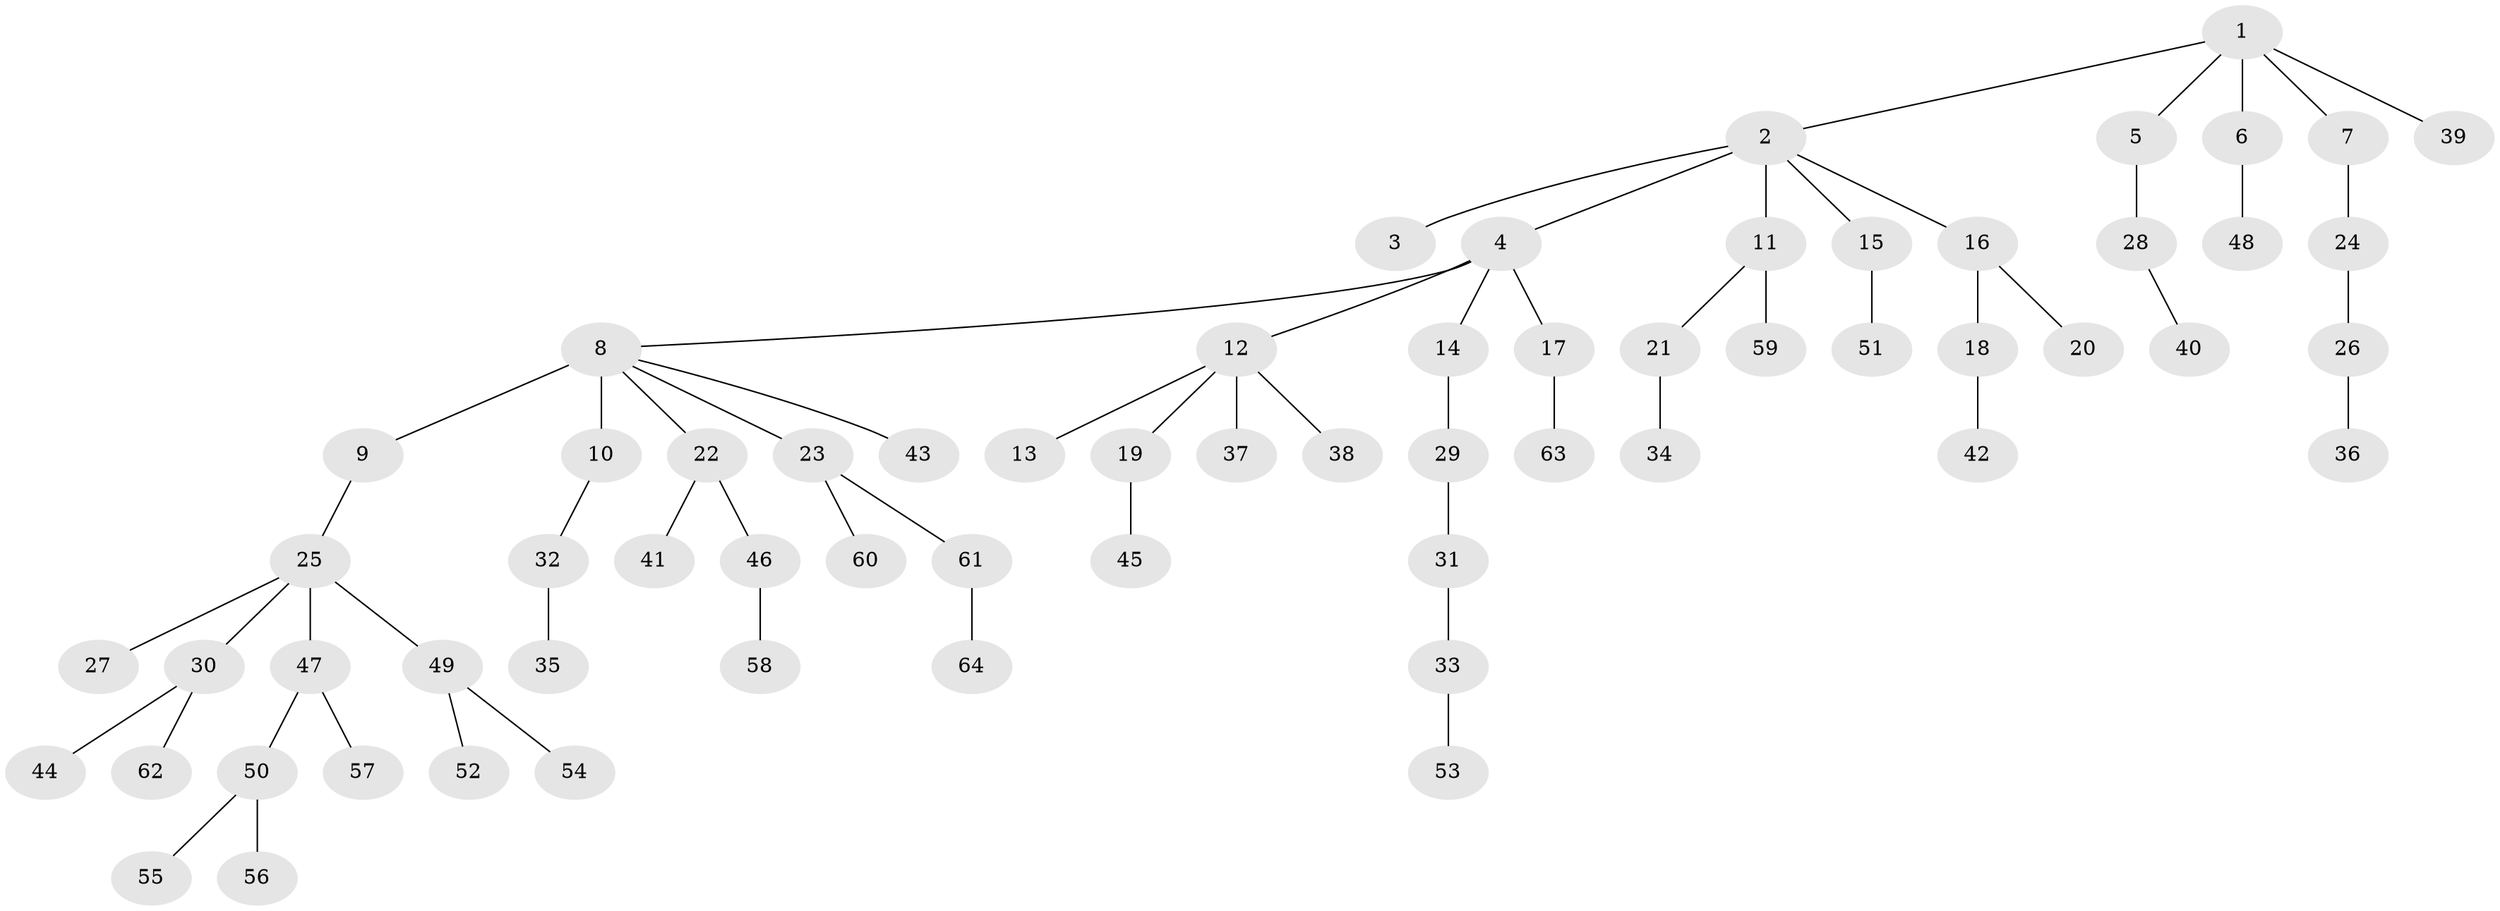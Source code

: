 // original degree distribution, {6: 0.03937007874015748, 9: 0.007874015748031496, 2: 0.2755905511811024, 3: 0.12598425196850394, 4: 0.05511811023622047, 1: 0.4881889763779528, 5: 0.007874015748031496}
// Generated by graph-tools (version 1.1) at 2025/36/03/09/25 02:36:55]
// undirected, 64 vertices, 63 edges
graph export_dot {
graph [start="1"]
  node [color=gray90,style=filled];
  1;
  2;
  3;
  4;
  5;
  6;
  7;
  8;
  9;
  10;
  11;
  12;
  13;
  14;
  15;
  16;
  17;
  18;
  19;
  20;
  21;
  22;
  23;
  24;
  25;
  26;
  27;
  28;
  29;
  30;
  31;
  32;
  33;
  34;
  35;
  36;
  37;
  38;
  39;
  40;
  41;
  42;
  43;
  44;
  45;
  46;
  47;
  48;
  49;
  50;
  51;
  52;
  53;
  54;
  55;
  56;
  57;
  58;
  59;
  60;
  61;
  62;
  63;
  64;
  1 -- 2 [weight=1.0];
  1 -- 5 [weight=1.0];
  1 -- 6 [weight=1.0];
  1 -- 7 [weight=1.0];
  1 -- 39 [weight=1.0];
  2 -- 3 [weight=1.0];
  2 -- 4 [weight=1.0];
  2 -- 11 [weight=3.0];
  2 -- 15 [weight=1.0];
  2 -- 16 [weight=1.0];
  4 -- 8 [weight=1.0];
  4 -- 12 [weight=1.0];
  4 -- 14 [weight=1.0];
  4 -- 17 [weight=1.0];
  5 -- 28 [weight=2.0];
  6 -- 48 [weight=1.0];
  7 -- 24 [weight=1.0];
  8 -- 9 [weight=1.0];
  8 -- 10 [weight=4.0];
  8 -- 22 [weight=1.0];
  8 -- 23 [weight=1.0];
  8 -- 43 [weight=1.0];
  9 -- 25 [weight=1.0];
  10 -- 32 [weight=1.0];
  11 -- 21 [weight=1.0];
  11 -- 59 [weight=1.0];
  12 -- 13 [weight=1.0];
  12 -- 19 [weight=1.0];
  12 -- 37 [weight=1.0];
  12 -- 38 [weight=1.0];
  14 -- 29 [weight=1.0];
  15 -- 51 [weight=1.0];
  16 -- 18 [weight=1.0];
  16 -- 20 [weight=1.0];
  17 -- 63 [weight=1.0];
  18 -- 42 [weight=2.0];
  19 -- 45 [weight=1.0];
  21 -- 34 [weight=2.0];
  22 -- 41 [weight=1.0];
  22 -- 46 [weight=1.0];
  23 -- 60 [weight=1.0];
  23 -- 61 [weight=1.0];
  24 -- 26 [weight=1.0];
  25 -- 27 [weight=1.0];
  25 -- 30 [weight=1.0];
  25 -- 47 [weight=1.0];
  25 -- 49 [weight=1.0];
  26 -- 36 [weight=2.0];
  28 -- 40 [weight=1.0];
  29 -- 31 [weight=2.0];
  30 -- 44 [weight=1.0];
  30 -- 62 [weight=1.0];
  31 -- 33 [weight=1.0];
  32 -- 35 [weight=3.0];
  33 -- 53 [weight=1.0];
  46 -- 58 [weight=1.0];
  47 -- 50 [weight=1.0];
  47 -- 57 [weight=1.0];
  49 -- 52 [weight=1.0];
  49 -- 54 [weight=1.0];
  50 -- 55 [weight=1.0];
  50 -- 56 [weight=2.0];
  61 -- 64 [weight=1.0];
}

